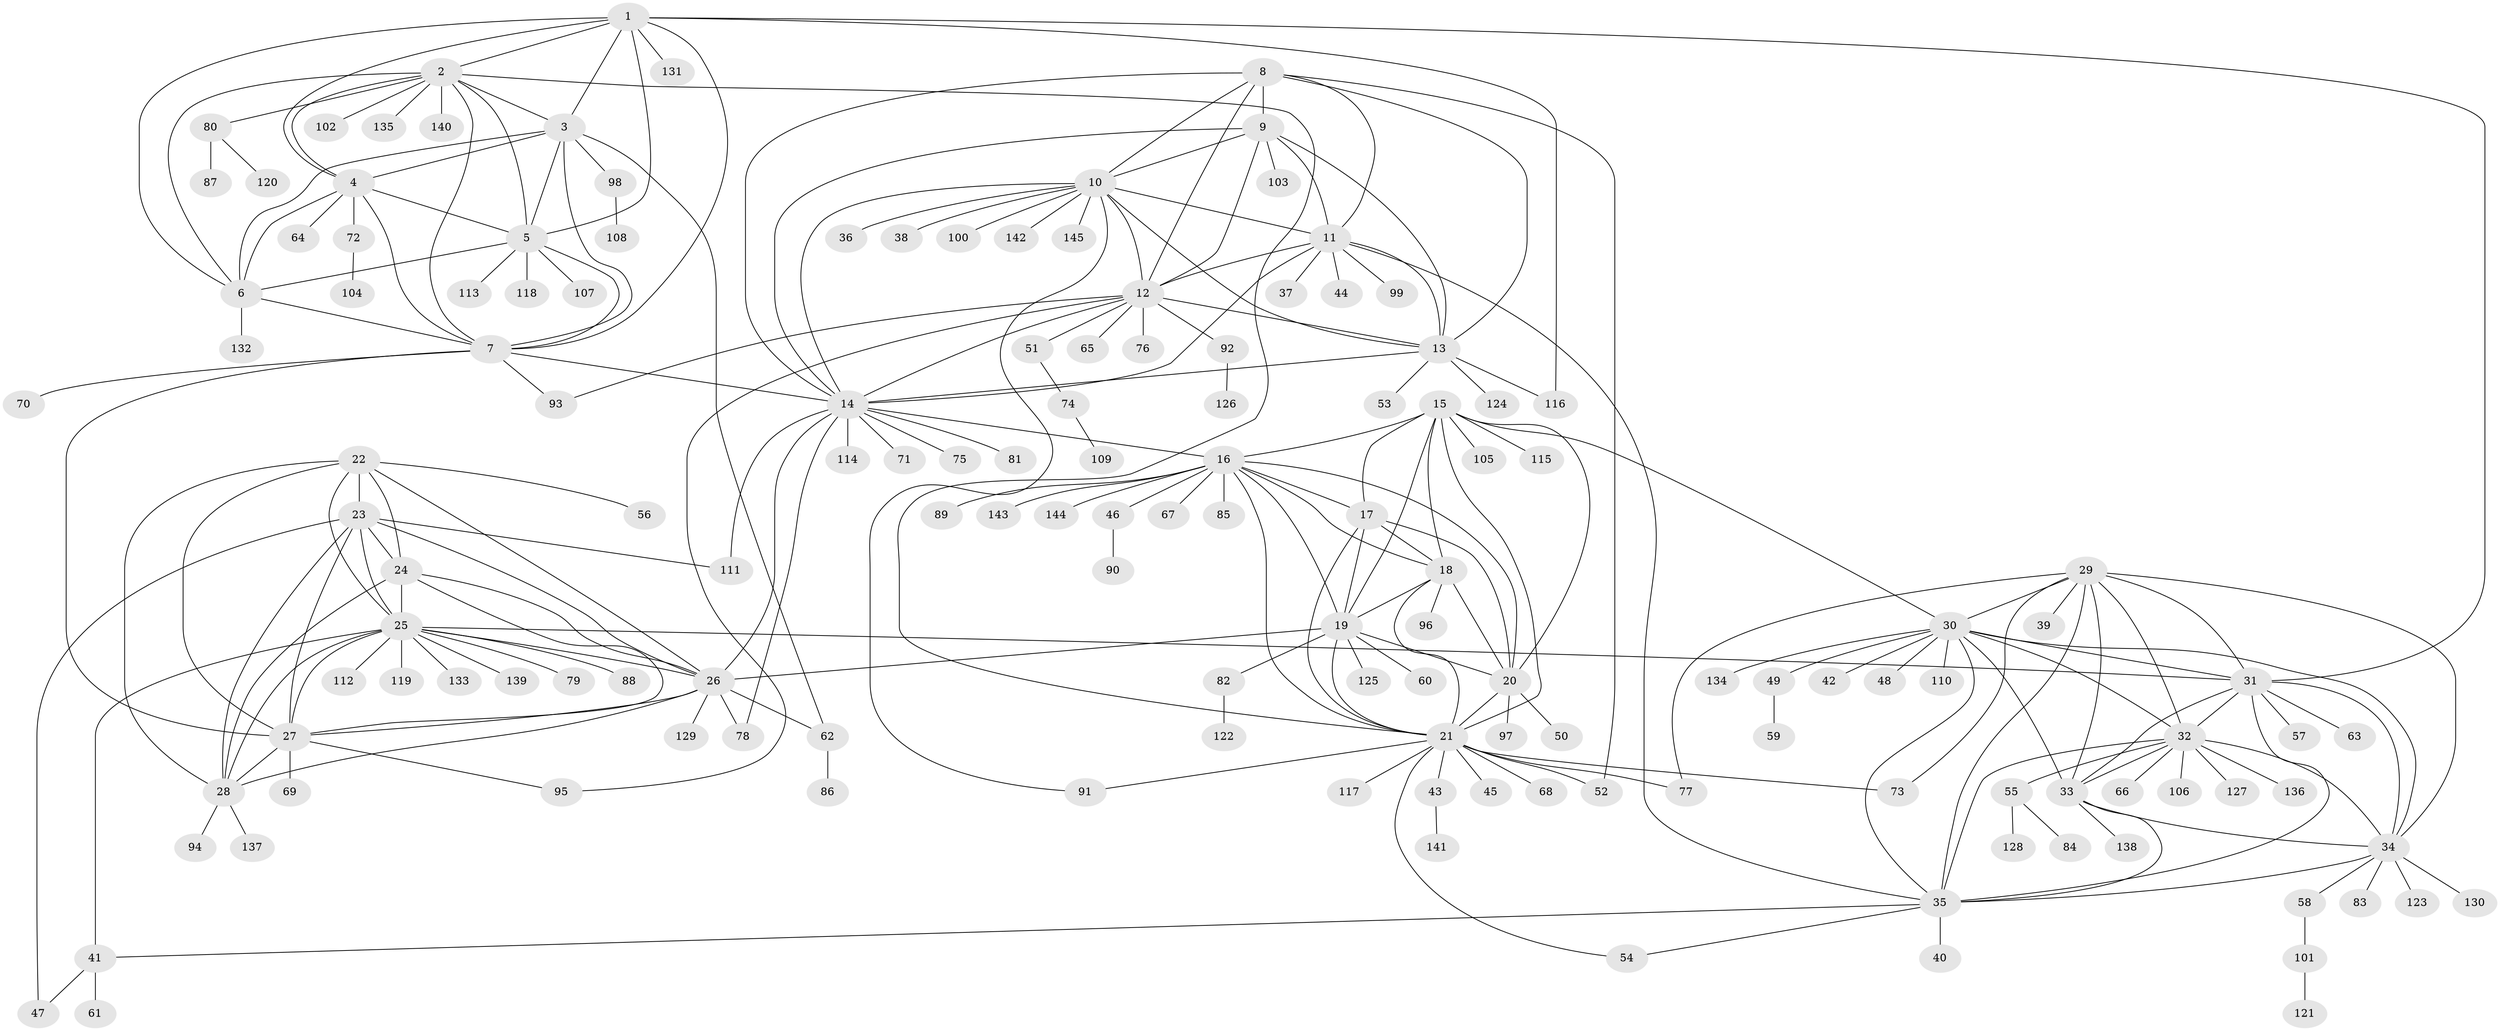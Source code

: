 // coarse degree distribution, {9: 0.06666666666666667, 3: 0.1111111111111111, 7: 0.13333333333333333, 5: 0.022222222222222223, 6: 0.08888888888888889, 10: 0.044444444444444446, 4: 0.06666666666666667, 8: 0.022222222222222223, 1: 0.3333333333333333, 2: 0.1111111111111111}
// Generated by graph-tools (version 1.1) at 2025/52/03/04/25 22:52:35]
// undirected, 145 vertices, 238 edges
graph export_dot {
  node [color=gray90,style=filled];
  1;
  2;
  3;
  4;
  5;
  6;
  7;
  8;
  9;
  10;
  11;
  12;
  13;
  14;
  15;
  16;
  17;
  18;
  19;
  20;
  21;
  22;
  23;
  24;
  25;
  26;
  27;
  28;
  29;
  30;
  31;
  32;
  33;
  34;
  35;
  36;
  37;
  38;
  39;
  40;
  41;
  42;
  43;
  44;
  45;
  46;
  47;
  48;
  49;
  50;
  51;
  52;
  53;
  54;
  55;
  56;
  57;
  58;
  59;
  60;
  61;
  62;
  63;
  64;
  65;
  66;
  67;
  68;
  69;
  70;
  71;
  72;
  73;
  74;
  75;
  76;
  77;
  78;
  79;
  80;
  81;
  82;
  83;
  84;
  85;
  86;
  87;
  88;
  89;
  90;
  91;
  92;
  93;
  94;
  95;
  96;
  97;
  98;
  99;
  100;
  101;
  102;
  103;
  104;
  105;
  106;
  107;
  108;
  109;
  110;
  111;
  112;
  113;
  114;
  115;
  116;
  117;
  118;
  119;
  120;
  121;
  122;
  123;
  124;
  125;
  126;
  127;
  128;
  129;
  130;
  131;
  132;
  133;
  134;
  135;
  136;
  137;
  138;
  139;
  140;
  141;
  142;
  143;
  144;
  145;
  1 -- 2;
  1 -- 3;
  1 -- 4;
  1 -- 5;
  1 -- 6;
  1 -- 7;
  1 -- 31;
  1 -- 116;
  1 -- 131;
  2 -- 3;
  2 -- 4;
  2 -- 5;
  2 -- 6;
  2 -- 7;
  2 -- 21;
  2 -- 80;
  2 -- 102;
  2 -- 135;
  2 -- 140;
  3 -- 4;
  3 -- 5;
  3 -- 6;
  3 -- 7;
  3 -- 62;
  3 -- 98;
  4 -- 5;
  4 -- 6;
  4 -- 7;
  4 -- 64;
  4 -- 72;
  5 -- 6;
  5 -- 7;
  5 -- 107;
  5 -- 113;
  5 -- 118;
  6 -- 7;
  6 -- 132;
  7 -- 14;
  7 -- 27;
  7 -- 70;
  7 -- 93;
  8 -- 9;
  8 -- 10;
  8 -- 11;
  8 -- 12;
  8 -- 13;
  8 -- 14;
  8 -- 52;
  9 -- 10;
  9 -- 11;
  9 -- 12;
  9 -- 13;
  9 -- 14;
  9 -- 103;
  10 -- 11;
  10 -- 12;
  10 -- 13;
  10 -- 14;
  10 -- 36;
  10 -- 38;
  10 -- 91;
  10 -- 100;
  10 -- 142;
  10 -- 145;
  11 -- 12;
  11 -- 13;
  11 -- 14;
  11 -- 35;
  11 -- 37;
  11 -- 44;
  11 -- 99;
  12 -- 13;
  12 -- 14;
  12 -- 51;
  12 -- 65;
  12 -- 76;
  12 -- 92;
  12 -- 93;
  12 -- 95;
  13 -- 14;
  13 -- 53;
  13 -- 116;
  13 -- 124;
  14 -- 16;
  14 -- 26;
  14 -- 71;
  14 -- 75;
  14 -- 78;
  14 -- 81;
  14 -- 111;
  14 -- 114;
  15 -- 16;
  15 -- 17;
  15 -- 18;
  15 -- 19;
  15 -- 20;
  15 -- 21;
  15 -- 30;
  15 -- 105;
  15 -- 115;
  16 -- 17;
  16 -- 18;
  16 -- 19;
  16 -- 20;
  16 -- 21;
  16 -- 46;
  16 -- 67;
  16 -- 85;
  16 -- 89;
  16 -- 143;
  16 -- 144;
  17 -- 18;
  17 -- 19;
  17 -- 20;
  17 -- 21;
  18 -- 19;
  18 -- 20;
  18 -- 21;
  18 -- 96;
  19 -- 20;
  19 -- 21;
  19 -- 26;
  19 -- 60;
  19 -- 82;
  19 -- 125;
  20 -- 21;
  20 -- 50;
  20 -- 97;
  21 -- 43;
  21 -- 45;
  21 -- 52;
  21 -- 54;
  21 -- 68;
  21 -- 73;
  21 -- 77;
  21 -- 91;
  21 -- 117;
  22 -- 23;
  22 -- 24;
  22 -- 25;
  22 -- 26;
  22 -- 27;
  22 -- 28;
  22 -- 56;
  23 -- 24;
  23 -- 25;
  23 -- 26;
  23 -- 27;
  23 -- 28;
  23 -- 47;
  23 -- 111;
  24 -- 25;
  24 -- 26;
  24 -- 27;
  24 -- 28;
  25 -- 26;
  25 -- 27;
  25 -- 28;
  25 -- 31;
  25 -- 41;
  25 -- 79;
  25 -- 88;
  25 -- 112;
  25 -- 119;
  25 -- 133;
  25 -- 139;
  26 -- 27;
  26 -- 28;
  26 -- 62;
  26 -- 78;
  26 -- 129;
  27 -- 28;
  27 -- 69;
  27 -- 95;
  28 -- 94;
  28 -- 137;
  29 -- 30;
  29 -- 31;
  29 -- 32;
  29 -- 33;
  29 -- 34;
  29 -- 35;
  29 -- 39;
  29 -- 73;
  29 -- 77;
  30 -- 31;
  30 -- 32;
  30 -- 33;
  30 -- 34;
  30 -- 35;
  30 -- 42;
  30 -- 48;
  30 -- 49;
  30 -- 110;
  30 -- 134;
  31 -- 32;
  31 -- 33;
  31 -- 34;
  31 -- 35;
  31 -- 57;
  31 -- 63;
  32 -- 33;
  32 -- 34;
  32 -- 35;
  32 -- 55;
  32 -- 66;
  32 -- 106;
  32 -- 127;
  32 -- 136;
  33 -- 34;
  33 -- 35;
  33 -- 138;
  34 -- 35;
  34 -- 58;
  34 -- 83;
  34 -- 123;
  34 -- 130;
  35 -- 40;
  35 -- 41;
  35 -- 54;
  41 -- 47;
  41 -- 61;
  43 -- 141;
  46 -- 90;
  49 -- 59;
  51 -- 74;
  55 -- 84;
  55 -- 128;
  58 -- 101;
  62 -- 86;
  72 -- 104;
  74 -- 109;
  80 -- 87;
  80 -- 120;
  82 -- 122;
  92 -- 126;
  98 -- 108;
  101 -- 121;
}
